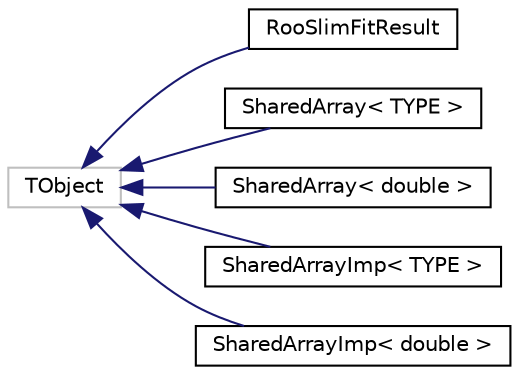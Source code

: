 digraph "Graphical Class Hierarchy"
{
  edge [fontname="Helvetica",fontsize="10",labelfontname="Helvetica",labelfontsize="10"];
  node [fontname="Helvetica",fontsize="10",shape=record];
  rankdir="LR";
  Node1 [label="TObject",height=0.2,width=0.4,color="grey75", fillcolor="white", style="filled"];
  Node1 -> Node0 [dir="back",color="midnightblue",fontsize="10",style="solid",fontname="Helvetica"];
  Node0 [label="RooSlimFitResult",height=0.2,width=0.4,color="black", fillcolor="white", style="filled",URL="$class_roo_slim_fit_result.html",tooltip="Class that essentially mimics the functionality of a RooFitResult, but uses less internal memory by n..."];
  Node1 -> Node3 [dir="back",color="midnightblue",fontsize="10",style="solid",fontname="Helvetica"];
  Node3 [label="SharedArray\< TYPE \>",height=0.2,width=0.4,color="black", fillcolor="white", style="filled",URL="$class_shared_array.html",tooltip="copy on write TYPE array class to make cloning cheap "];
  Node1 -> Node4 [dir="back",color="midnightblue",fontsize="10",style="solid",fontname="Helvetica"];
  Node4 [label="SharedArray\< double \>",height=0.2,width=0.4,color="black", fillcolor="white", style="filled",URL="$class_shared_array.html"];
  Node1 -> Node5 [dir="back",color="midnightblue",fontsize="10",style="solid",fontname="Helvetica"];
  Node5 [label="SharedArrayImp\< TYPE \>",height=0.2,width=0.4,color="black", fillcolor="white", style="filled",URL="$class_shared_array_imp.html",tooltip="class to hold array data, refcounted "];
  Node1 -> Node6 [dir="back",color="midnightblue",fontsize="10",style="solid",fontname="Helvetica"];
  Node6 [label="SharedArrayImp\< double \>",height=0.2,width=0.4,color="black", fillcolor="white", style="filled",URL="$class_shared_array_imp.html"];
}
